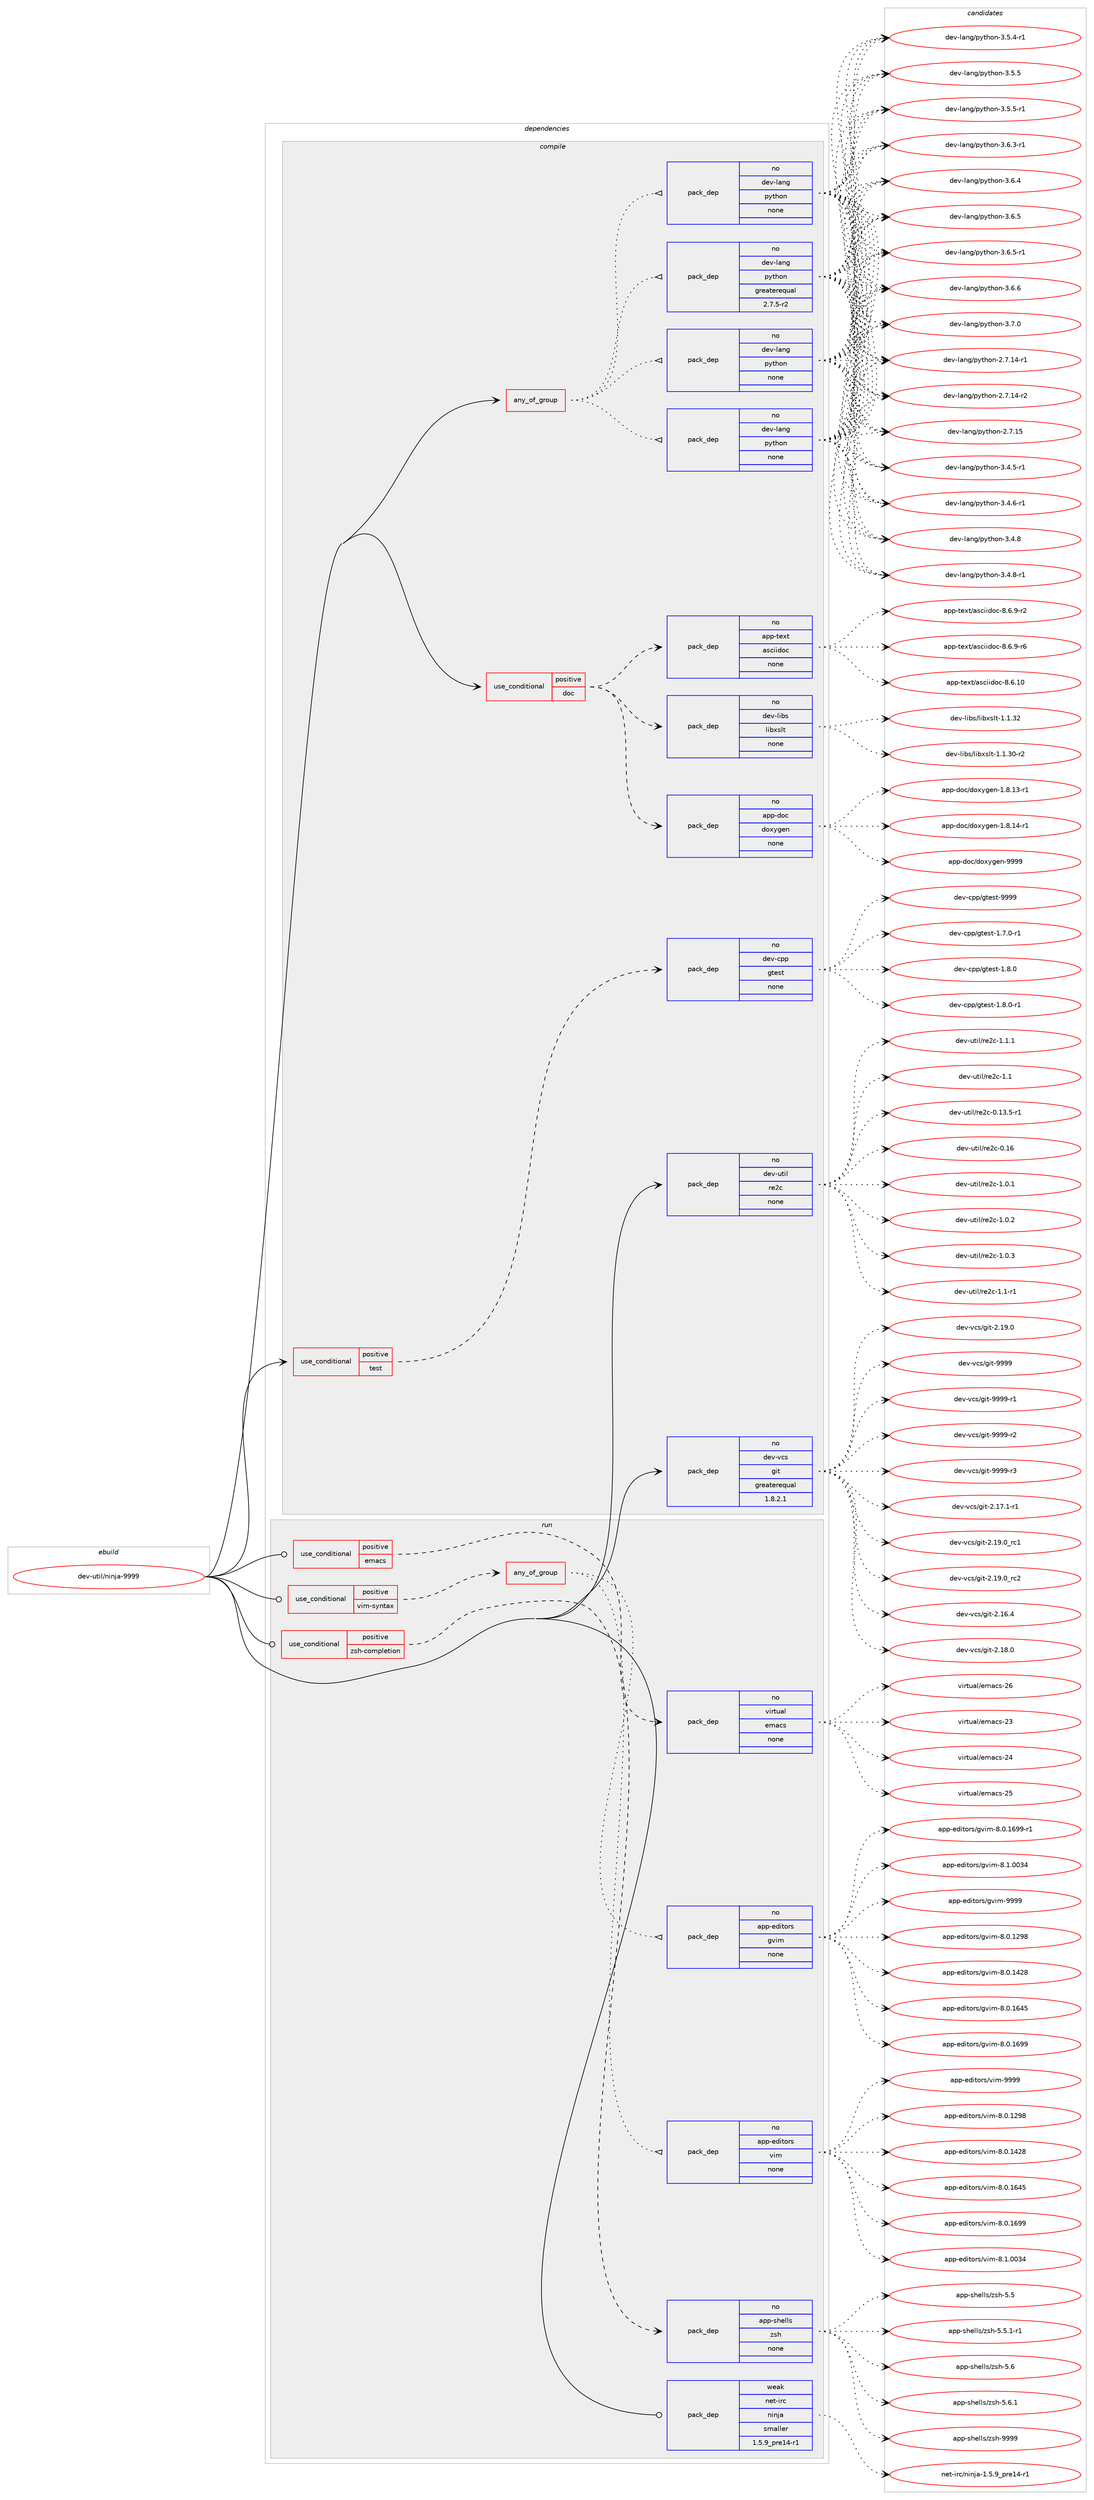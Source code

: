 digraph prolog {

# *************
# Graph options
# *************

newrank=true;
concentrate=true;
compound=true;
graph [rankdir=LR,fontname=Helvetica,fontsize=10,ranksep=1.5];#, ranksep=2.5, nodesep=0.2];
edge  [arrowhead=vee];
node  [fontname=Helvetica,fontsize=10];

# **********
# The ebuild
# **********

subgraph cluster_leftcol {
color=gray;
rank=same;
label=<<i>ebuild</i>>;
id [label="dev-util/ninja-9999", color=red, width=4, href="../dev-util/ninja-9999.svg"];
}

# ****************
# The dependencies
# ****************

subgraph cluster_midcol {
color=gray;
label=<<i>dependencies</i>>;
subgraph cluster_compile {
fillcolor="#eeeeee";
style=filled;
label=<<i>compile</i>>;
subgraph any129 {
dependency9144 [label=<<TABLE BORDER="0" CELLBORDER="1" CELLSPACING="0" CELLPADDING="4"><TR><TD CELLPADDING="10">any_of_group</TD></TR></TABLE>>, shape=none, color=red];subgraph pack6120 {
dependency9145 [label=<<TABLE BORDER="0" CELLBORDER="1" CELLSPACING="0" CELLPADDING="4" WIDTH="220"><TR><TD ROWSPAN="6" CELLPADDING="30">pack_dep</TD></TR><TR><TD WIDTH="110">no</TD></TR><TR><TD>dev-lang</TD></TR><TR><TD>python</TD></TR><TR><TD>none</TD></TR><TR><TD></TD></TR></TABLE>>, shape=none, color=blue];
}
dependency9144:e -> dependency9145:w [weight=20,style="dotted",arrowhead="oinv"];
subgraph pack6121 {
dependency9146 [label=<<TABLE BORDER="0" CELLBORDER="1" CELLSPACING="0" CELLPADDING="4" WIDTH="220"><TR><TD ROWSPAN="6" CELLPADDING="30">pack_dep</TD></TR><TR><TD WIDTH="110">no</TD></TR><TR><TD>dev-lang</TD></TR><TR><TD>python</TD></TR><TR><TD>none</TD></TR><TR><TD></TD></TR></TABLE>>, shape=none, color=blue];
}
dependency9144:e -> dependency9146:w [weight=20,style="dotted",arrowhead="oinv"];
subgraph pack6122 {
dependency9147 [label=<<TABLE BORDER="0" CELLBORDER="1" CELLSPACING="0" CELLPADDING="4" WIDTH="220"><TR><TD ROWSPAN="6" CELLPADDING="30">pack_dep</TD></TR><TR><TD WIDTH="110">no</TD></TR><TR><TD>dev-lang</TD></TR><TR><TD>python</TD></TR><TR><TD>none</TD></TR><TR><TD></TD></TR></TABLE>>, shape=none, color=blue];
}
dependency9144:e -> dependency9147:w [weight=20,style="dotted",arrowhead="oinv"];
subgraph pack6123 {
dependency9148 [label=<<TABLE BORDER="0" CELLBORDER="1" CELLSPACING="0" CELLPADDING="4" WIDTH="220"><TR><TD ROWSPAN="6" CELLPADDING="30">pack_dep</TD></TR><TR><TD WIDTH="110">no</TD></TR><TR><TD>dev-lang</TD></TR><TR><TD>python</TD></TR><TR><TD>greaterequal</TD></TR><TR><TD>2.7.5-r2</TD></TR></TABLE>>, shape=none, color=blue];
}
dependency9144:e -> dependency9148:w [weight=20,style="dotted",arrowhead="oinv"];
}
id:e -> dependency9144:w [weight=20,style="solid",arrowhead="vee"];
subgraph cond2887 {
dependency9149 [label=<<TABLE BORDER="0" CELLBORDER="1" CELLSPACING="0" CELLPADDING="4"><TR><TD ROWSPAN="3" CELLPADDING="10">use_conditional</TD></TR><TR><TD>positive</TD></TR><TR><TD>doc</TD></TR></TABLE>>, shape=none, color=red];
subgraph pack6124 {
dependency9150 [label=<<TABLE BORDER="0" CELLBORDER="1" CELLSPACING="0" CELLPADDING="4" WIDTH="220"><TR><TD ROWSPAN="6" CELLPADDING="30">pack_dep</TD></TR><TR><TD WIDTH="110">no</TD></TR><TR><TD>app-text</TD></TR><TR><TD>asciidoc</TD></TR><TR><TD>none</TD></TR><TR><TD></TD></TR></TABLE>>, shape=none, color=blue];
}
dependency9149:e -> dependency9150:w [weight=20,style="dashed",arrowhead="vee"];
subgraph pack6125 {
dependency9151 [label=<<TABLE BORDER="0" CELLBORDER="1" CELLSPACING="0" CELLPADDING="4" WIDTH="220"><TR><TD ROWSPAN="6" CELLPADDING="30">pack_dep</TD></TR><TR><TD WIDTH="110">no</TD></TR><TR><TD>app-doc</TD></TR><TR><TD>doxygen</TD></TR><TR><TD>none</TD></TR><TR><TD></TD></TR></TABLE>>, shape=none, color=blue];
}
dependency9149:e -> dependency9151:w [weight=20,style="dashed",arrowhead="vee"];
subgraph pack6126 {
dependency9152 [label=<<TABLE BORDER="0" CELLBORDER="1" CELLSPACING="0" CELLPADDING="4" WIDTH="220"><TR><TD ROWSPAN="6" CELLPADDING="30">pack_dep</TD></TR><TR><TD WIDTH="110">no</TD></TR><TR><TD>dev-libs</TD></TR><TR><TD>libxslt</TD></TR><TR><TD>none</TD></TR><TR><TD></TD></TR></TABLE>>, shape=none, color=blue];
}
dependency9149:e -> dependency9152:w [weight=20,style="dashed",arrowhead="vee"];
}
id:e -> dependency9149:w [weight=20,style="solid",arrowhead="vee"];
subgraph cond2888 {
dependency9153 [label=<<TABLE BORDER="0" CELLBORDER="1" CELLSPACING="0" CELLPADDING="4"><TR><TD ROWSPAN="3" CELLPADDING="10">use_conditional</TD></TR><TR><TD>positive</TD></TR><TR><TD>test</TD></TR></TABLE>>, shape=none, color=red];
subgraph pack6127 {
dependency9154 [label=<<TABLE BORDER="0" CELLBORDER="1" CELLSPACING="0" CELLPADDING="4" WIDTH="220"><TR><TD ROWSPAN="6" CELLPADDING="30">pack_dep</TD></TR><TR><TD WIDTH="110">no</TD></TR><TR><TD>dev-cpp</TD></TR><TR><TD>gtest</TD></TR><TR><TD>none</TD></TR><TR><TD></TD></TR></TABLE>>, shape=none, color=blue];
}
dependency9153:e -> dependency9154:w [weight=20,style="dashed",arrowhead="vee"];
}
id:e -> dependency9153:w [weight=20,style="solid",arrowhead="vee"];
subgraph pack6128 {
dependency9155 [label=<<TABLE BORDER="0" CELLBORDER="1" CELLSPACING="0" CELLPADDING="4" WIDTH="220"><TR><TD ROWSPAN="6" CELLPADDING="30">pack_dep</TD></TR><TR><TD WIDTH="110">no</TD></TR><TR><TD>dev-util</TD></TR><TR><TD>re2c</TD></TR><TR><TD>none</TD></TR><TR><TD></TD></TR></TABLE>>, shape=none, color=blue];
}
id:e -> dependency9155:w [weight=20,style="solid",arrowhead="vee"];
subgraph pack6129 {
dependency9156 [label=<<TABLE BORDER="0" CELLBORDER="1" CELLSPACING="0" CELLPADDING="4" WIDTH="220"><TR><TD ROWSPAN="6" CELLPADDING="30">pack_dep</TD></TR><TR><TD WIDTH="110">no</TD></TR><TR><TD>dev-vcs</TD></TR><TR><TD>git</TD></TR><TR><TD>greaterequal</TD></TR><TR><TD>1.8.2.1</TD></TR></TABLE>>, shape=none, color=blue];
}
id:e -> dependency9156:w [weight=20,style="solid",arrowhead="vee"];
}
subgraph cluster_compileandrun {
fillcolor="#eeeeee";
style=filled;
label=<<i>compile and run</i>>;
}
subgraph cluster_run {
fillcolor="#eeeeee";
style=filled;
label=<<i>run</i>>;
subgraph cond2889 {
dependency9157 [label=<<TABLE BORDER="0" CELLBORDER="1" CELLSPACING="0" CELLPADDING="4"><TR><TD ROWSPAN="3" CELLPADDING="10">use_conditional</TD></TR><TR><TD>positive</TD></TR><TR><TD>emacs</TD></TR></TABLE>>, shape=none, color=red];
subgraph pack6130 {
dependency9158 [label=<<TABLE BORDER="0" CELLBORDER="1" CELLSPACING="0" CELLPADDING="4" WIDTH="220"><TR><TD ROWSPAN="6" CELLPADDING="30">pack_dep</TD></TR><TR><TD WIDTH="110">no</TD></TR><TR><TD>virtual</TD></TR><TR><TD>emacs</TD></TR><TR><TD>none</TD></TR><TR><TD></TD></TR></TABLE>>, shape=none, color=blue];
}
dependency9157:e -> dependency9158:w [weight=20,style="dashed",arrowhead="vee"];
}
id:e -> dependency9157:w [weight=20,style="solid",arrowhead="odot"];
subgraph cond2890 {
dependency9159 [label=<<TABLE BORDER="0" CELLBORDER="1" CELLSPACING="0" CELLPADDING="4"><TR><TD ROWSPAN="3" CELLPADDING="10">use_conditional</TD></TR><TR><TD>positive</TD></TR><TR><TD>vim-syntax</TD></TR></TABLE>>, shape=none, color=red];
subgraph any130 {
dependency9160 [label=<<TABLE BORDER="0" CELLBORDER="1" CELLSPACING="0" CELLPADDING="4"><TR><TD CELLPADDING="10">any_of_group</TD></TR></TABLE>>, shape=none, color=red];subgraph pack6131 {
dependency9161 [label=<<TABLE BORDER="0" CELLBORDER="1" CELLSPACING="0" CELLPADDING="4" WIDTH="220"><TR><TD ROWSPAN="6" CELLPADDING="30">pack_dep</TD></TR><TR><TD WIDTH="110">no</TD></TR><TR><TD>app-editors</TD></TR><TR><TD>vim</TD></TR><TR><TD>none</TD></TR><TR><TD></TD></TR></TABLE>>, shape=none, color=blue];
}
dependency9160:e -> dependency9161:w [weight=20,style="dotted",arrowhead="oinv"];
subgraph pack6132 {
dependency9162 [label=<<TABLE BORDER="0" CELLBORDER="1" CELLSPACING="0" CELLPADDING="4" WIDTH="220"><TR><TD ROWSPAN="6" CELLPADDING="30">pack_dep</TD></TR><TR><TD WIDTH="110">no</TD></TR><TR><TD>app-editors</TD></TR><TR><TD>gvim</TD></TR><TR><TD>none</TD></TR><TR><TD></TD></TR></TABLE>>, shape=none, color=blue];
}
dependency9160:e -> dependency9162:w [weight=20,style="dotted",arrowhead="oinv"];
}
dependency9159:e -> dependency9160:w [weight=20,style="dashed",arrowhead="vee"];
}
id:e -> dependency9159:w [weight=20,style="solid",arrowhead="odot"];
subgraph cond2891 {
dependency9163 [label=<<TABLE BORDER="0" CELLBORDER="1" CELLSPACING="0" CELLPADDING="4"><TR><TD ROWSPAN="3" CELLPADDING="10">use_conditional</TD></TR><TR><TD>positive</TD></TR><TR><TD>zsh-completion</TD></TR></TABLE>>, shape=none, color=red];
subgraph pack6133 {
dependency9164 [label=<<TABLE BORDER="0" CELLBORDER="1" CELLSPACING="0" CELLPADDING="4" WIDTH="220"><TR><TD ROWSPAN="6" CELLPADDING="30">pack_dep</TD></TR><TR><TD WIDTH="110">no</TD></TR><TR><TD>app-shells</TD></TR><TR><TD>zsh</TD></TR><TR><TD>none</TD></TR><TR><TD></TD></TR></TABLE>>, shape=none, color=blue];
}
dependency9163:e -> dependency9164:w [weight=20,style="dashed",arrowhead="vee"];
}
id:e -> dependency9163:w [weight=20,style="solid",arrowhead="odot"];
subgraph pack6134 {
dependency9165 [label=<<TABLE BORDER="0" CELLBORDER="1" CELLSPACING="0" CELLPADDING="4" WIDTH="220"><TR><TD ROWSPAN="6" CELLPADDING="30">pack_dep</TD></TR><TR><TD WIDTH="110">weak</TD></TR><TR><TD>net-irc</TD></TR><TR><TD>ninja</TD></TR><TR><TD>smaller</TD></TR><TR><TD>1.5.9_pre14-r1</TD></TR></TABLE>>, shape=none, color=blue];
}
id:e -> dependency9165:w [weight=20,style="solid",arrowhead="odot"];
}
}

# **************
# The candidates
# **************

subgraph cluster_choices {
rank=same;
color=gray;
label=<<i>candidates</i>>;

subgraph choice6120 {
color=black;
nodesep=1;
choice100101118451089711010347112121116104111110455046554649524511449 [label="dev-lang/python-2.7.14-r1", color=red, width=4,href="../dev-lang/python-2.7.14-r1.svg"];
choice100101118451089711010347112121116104111110455046554649524511450 [label="dev-lang/python-2.7.14-r2", color=red, width=4,href="../dev-lang/python-2.7.14-r2.svg"];
choice10010111845108971101034711212111610411111045504655464953 [label="dev-lang/python-2.7.15", color=red, width=4,href="../dev-lang/python-2.7.15.svg"];
choice1001011184510897110103471121211161041111104551465246534511449 [label="dev-lang/python-3.4.5-r1", color=red, width=4,href="../dev-lang/python-3.4.5-r1.svg"];
choice1001011184510897110103471121211161041111104551465246544511449 [label="dev-lang/python-3.4.6-r1", color=red, width=4,href="../dev-lang/python-3.4.6-r1.svg"];
choice100101118451089711010347112121116104111110455146524656 [label="dev-lang/python-3.4.8", color=red, width=4,href="../dev-lang/python-3.4.8.svg"];
choice1001011184510897110103471121211161041111104551465246564511449 [label="dev-lang/python-3.4.8-r1", color=red, width=4,href="../dev-lang/python-3.4.8-r1.svg"];
choice1001011184510897110103471121211161041111104551465346524511449 [label="dev-lang/python-3.5.4-r1", color=red, width=4,href="../dev-lang/python-3.5.4-r1.svg"];
choice100101118451089711010347112121116104111110455146534653 [label="dev-lang/python-3.5.5", color=red, width=4,href="../dev-lang/python-3.5.5.svg"];
choice1001011184510897110103471121211161041111104551465346534511449 [label="dev-lang/python-3.5.5-r1", color=red, width=4,href="../dev-lang/python-3.5.5-r1.svg"];
choice1001011184510897110103471121211161041111104551465446514511449 [label="dev-lang/python-3.6.3-r1", color=red, width=4,href="../dev-lang/python-3.6.3-r1.svg"];
choice100101118451089711010347112121116104111110455146544652 [label="dev-lang/python-3.6.4", color=red, width=4,href="../dev-lang/python-3.6.4.svg"];
choice100101118451089711010347112121116104111110455146544653 [label="dev-lang/python-3.6.5", color=red, width=4,href="../dev-lang/python-3.6.5.svg"];
choice1001011184510897110103471121211161041111104551465446534511449 [label="dev-lang/python-3.6.5-r1", color=red, width=4,href="../dev-lang/python-3.6.5-r1.svg"];
choice100101118451089711010347112121116104111110455146544654 [label="dev-lang/python-3.6.6", color=red, width=4,href="../dev-lang/python-3.6.6.svg"];
choice100101118451089711010347112121116104111110455146554648 [label="dev-lang/python-3.7.0", color=red, width=4,href="../dev-lang/python-3.7.0.svg"];
dependency9145:e -> choice100101118451089711010347112121116104111110455046554649524511449:w [style=dotted,weight="100"];
dependency9145:e -> choice100101118451089711010347112121116104111110455046554649524511450:w [style=dotted,weight="100"];
dependency9145:e -> choice10010111845108971101034711212111610411111045504655464953:w [style=dotted,weight="100"];
dependency9145:e -> choice1001011184510897110103471121211161041111104551465246534511449:w [style=dotted,weight="100"];
dependency9145:e -> choice1001011184510897110103471121211161041111104551465246544511449:w [style=dotted,weight="100"];
dependency9145:e -> choice100101118451089711010347112121116104111110455146524656:w [style=dotted,weight="100"];
dependency9145:e -> choice1001011184510897110103471121211161041111104551465246564511449:w [style=dotted,weight="100"];
dependency9145:e -> choice1001011184510897110103471121211161041111104551465346524511449:w [style=dotted,weight="100"];
dependency9145:e -> choice100101118451089711010347112121116104111110455146534653:w [style=dotted,weight="100"];
dependency9145:e -> choice1001011184510897110103471121211161041111104551465346534511449:w [style=dotted,weight="100"];
dependency9145:e -> choice1001011184510897110103471121211161041111104551465446514511449:w [style=dotted,weight="100"];
dependency9145:e -> choice100101118451089711010347112121116104111110455146544652:w [style=dotted,weight="100"];
dependency9145:e -> choice100101118451089711010347112121116104111110455146544653:w [style=dotted,weight="100"];
dependency9145:e -> choice1001011184510897110103471121211161041111104551465446534511449:w [style=dotted,weight="100"];
dependency9145:e -> choice100101118451089711010347112121116104111110455146544654:w [style=dotted,weight="100"];
dependency9145:e -> choice100101118451089711010347112121116104111110455146554648:w [style=dotted,weight="100"];
}
subgraph choice6121 {
color=black;
nodesep=1;
choice100101118451089711010347112121116104111110455046554649524511449 [label="dev-lang/python-2.7.14-r1", color=red, width=4,href="../dev-lang/python-2.7.14-r1.svg"];
choice100101118451089711010347112121116104111110455046554649524511450 [label="dev-lang/python-2.7.14-r2", color=red, width=4,href="../dev-lang/python-2.7.14-r2.svg"];
choice10010111845108971101034711212111610411111045504655464953 [label="dev-lang/python-2.7.15", color=red, width=4,href="../dev-lang/python-2.7.15.svg"];
choice1001011184510897110103471121211161041111104551465246534511449 [label="dev-lang/python-3.4.5-r1", color=red, width=4,href="../dev-lang/python-3.4.5-r1.svg"];
choice1001011184510897110103471121211161041111104551465246544511449 [label="dev-lang/python-3.4.6-r1", color=red, width=4,href="../dev-lang/python-3.4.6-r1.svg"];
choice100101118451089711010347112121116104111110455146524656 [label="dev-lang/python-3.4.8", color=red, width=4,href="../dev-lang/python-3.4.8.svg"];
choice1001011184510897110103471121211161041111104551465246564511449 [label="dev-lang/python-3.4.8-r1", color=red, width=4,href="../dev-lang/python-3.4.8-r1.svg"];
choice1001011184510897110103471121211161041111104551465346524511449 [label="dev-lang/python-3.5.4-r1", color=red, width=4,href="../dev-lang/python-3.5.4-r1.svg"];
choice100101118451089711010347112121116104111110455146534653 [label="dev-lang/python-3.5.5", color=red, width=4,href="../dev-lang/python-3.5.5.svg"];
choice1001011184510897110103471121211161041111104551465346534511449 [label="dev-lang/python-3.5.5-r1", color=red, width=4,href="../dev-lang/python-3.5.5-r1.svg"];
choice1001011184510897110103471121211161041111104551465446514511449 [label="dev-lang/python-3.6.3-r1", color=red, width=4,href="../dev-lang/python-3.6.3-r1.svg"];
choice100101118451089711010347112121116104111110455146544652 [label="dev-lang/python-3.6.4", color=red, width=4,href="../dev-lang/python-3.6.4.svg"];
choice100101118451089711010347112121116104111110455146544653 [label="dev-lang/python-3.6.5", color=red, width=4,href="../dev-lang/python-3.6.5.svg"];
choice1001011184510897110103471121211161041111104551465446534511449 [label="dev-lang/python-3.6.5-r1", color=red, width=4,href="../dev-lang/python-3.6.5-r1.svg"];
choice100101118451089711010347112121116104111110455146544654 [label="dev-lang/python-3.6.6", color=red, width=4,href="../dev-lang/python-3.6.6.svg"];
choice100101118451089711010347112121116104111110455146554648 [label="dev-lang/python-3.7.0", color=red, width=4,href="../dev-lang/python-3.7.0.svg"];
dependency9146:e -> choice100101118451089711010347112121116104111110455046554649524511449:w [style=dotted,weight="100"];
dependency9146:e -> choice100101118451089711010347112121116104111110455046554649524511450:w [style=dotted,weight="100"];
dependency9146:e -> choice10010111845108971101034711212111610411111045504655464953:w [style=dotted,weight="100"];
dependency9146:e -> choice1001011184510897110103471121211161041111104551465246534511449:w [style=dotted,weight="100"];
dependency9146:e -> choice1001011184510897110103471121211161041111104551465246544511449:w [style=dotted,weight="100"];
dependency9146:e -> choice100101118451089711010347112121116104111110455146524656:w [style=dotted,weight="100"];
dependency9146:e -> choice1001011184510897110103471121211161041111104551465246564511449:w [style=dotted,weight="100"];
dependency9146:e -> choice1001011184510897110103471121211161041111104551465346524511449:w [style=dotted,weight="100"];
dependency9146:e -> choice100101118451089711010347112121116104111110455146534653:w [style=dotted,weight="100"];
dependency9146:e -> choice1001011184510897110103471121211161041111104551465346534511449:w [style=dotted,weight="100"];
dependency9146:e -> choice1001011184510897110103471121211161041111104551465446514511449:w [style=dotted,weight="100"];
dependency9146:e -> choice100101118451089711010347112121116104111110455146544652:w [style=dotted,weight="100"];
dependency9146:e -> choice100101118451089711010347112121116104111110455146544653:w [style=dotted,weight="100"];
dependency9146:e -> choice1001011184510897110103471121211161041111104551465446534511449:w [style=dotted,weight="100"];
dependency9146:e -> choice100101118451089711010347112121116104111110455146544654:w [style=dotted,weight="100"];
dependency9146:e -> choice100101118451089711010347112121116104111110455146554648:w [style=dotted,weight="100"];
}
subgraph choice6122 {
color=black;
nodesep=1;
choice100101118451089711010347112121116104111110455046554649524511449 [label="dev-lang/python-2.7.14-r1", color=red, width=4,href="../dev-lang/python-2.7.14-r1.svg"];
choice100101118451089711010347112121116104111110455046554649524511450 [label="dev-lang/python-2.7.14-r2", color=red, width=4,href="../dev-lang/python-2.7.14-r2.svg"];
choice10010111845108971101034711212111610411111045504655464953 [label="dev-lang/python-2.7.15", color=red, width=4,href="../dev-lang/python-2.7.15.svg"];
choice1001011184510897110103471121211161041111104551465246534511449 [label="dev-lang/python-3.4.5-r1", color=red, width=4,href="../dev-lang/python-3.4.5-r1.svg"];
choice1001011184510897110103471121211161041111104551465246544511449 [label="dev-lang/python-3.4.6-r1", color=red, width=4,href="../dev-lang/python-3.4.6-r1.svg"];
choice100101118451089711010347112121116104111110455146524656 [label="dev-lang/python-3.4.8", color=red, width=4,href="../dev-lang/python-3.4.8.svg"];
choice1001011184510897110103471121211161041111104551465246564511449 [label="dev-lang/python-3.4.8-r1", color=red, width=4,href="../dev-lang/python-3.4.8-r1.svg"];
choice1001011184510897110103471121211161041111104551465346524511449 [label="dev-lang/python-3.5.4-r1", color=red, width=4,href="../dev-lang/python-3.5.4-r1.svg"];
choice100101118451089711010347112121116104111110455146534653 [label="dev-lang/python-3.5.5", color=red, width=4,href="../dev-lang/python-3.5.5.svg"];
choice1001011184510897110103471121211161041111104551465346534511449 [label="dev-lang/python-3.5.5-r1", color=red, width=4,href="../dev-lang/python-3.5.5-r1.svg"];
choice1001011184510897110103471121211161041111104551465446514511449 [label="dev-lang/python-3.6.3-r1", color=red, width=4,href="../dev-lang/python-3.6.3-r1.svg"];
choice100101118451089711010347112121116104111110455146544652 [label="dev-lang/python-3.6.4", color=red, width=4,href="../dev-lang/python-3.6.4.svg"];
choice100101118451089711010347112121116104111110455146544653 [label="dev-lang/python-3.6.5", color=red, width=4,href="../dev-lang/python-3.6.5.svg"];
choice1001011184510897110103471121211161041111104551465446534511449 [label="dev-lang/python-3.6.5-r1", color=red, width=4,href="../dev-lang/python-3.6.5-r1.svg"];
choice100101118451089711010347112121116104111110455146544654 [label="dev-lang/python-3.6.6", color=red, width=4,href="../dev-lang/python-3.6.6.svg"];
choice100101118451089711010347112121116104111110455146554648 [label="dev-lang/python-3.7.0", color=red, width=4,href="../dev-lang/python-3.7.0.svg"];
dependency9147:e -> choice100101118451089711010347112121116104111110455046554649524511449:w [style=dotted,weight="100"];
dependency9147:e -> choice100101118451089711010347112121116104111110455046554649524511450:w [style=dotted,weight="100"];
dependency9147:e -> choice10010111845108971101034711212111610411111045504655464953:w [style=dotted,weight="100"];
dependency9147:e -> choice1001011184510897110103471121211161041111104551465246534511449:w [style=dotted,weight="100"];
dependency9147:e -> choice1001011184510897110103471121211161041111104551465246544511449:w [style=dotted,weight="100"];
dependency9147:e -> choice100101118451089711010347112121116104111110455146524656:w [style=dotted,weight="100"];
dependency9147:e -> choice1001011184510897110103471121211161041111104551465246564511449:w [style=dotted,weight="100"];
dependency9147:e -> choice1001011184510897110103471121211161041111104551465346524511449:w [style=dotted,weight="100"];
dependency9147:e -> choice100101118451089711010347112121116104111110455146534653:w [style=dotted,weight="100"];
dependency9147:e -> choice1001011184510897110103471121211161041111104551465346534511449:w [style=dotted,weight="100"];
dependency9147:e -> choice1001011184510897110103471121211161041111104551465446514511449:w [style=dotted,weight="100"];
dependency9147:e -> choice100101118451089711010347112121116104111110455146544652:w [style=dotted,weight="100"];
dependency9147:e -> choice100101118451089711010347112121116104111110455146544653:w [style=dotted,weight="100"];
dependency9147:e -> choice1001011184510897110103471121211161041111104551465446534511449:w [style=dotted,weight="100"];
dependency9147:e -> choice100101118451089711010347112121116104111110455146544654:w [style=dotted,weight="100"];
dependency9147:e -> choice100101118451089711010347112121116104111110455146554648:w [style=dotted,weight="100"];
}
subgraph choice6123 {
color=black;
nodesep=1;
choice100101118451089711010347112121116104111110455046554649524511449 [label="dev-lang/python-2.7.14-r1", color=red, width=4,href="../dev-lang/python-2.7.14-r1.svg"];
choice100101118451089711010347112121116104111110455046554649524511450 [label="dev-lang/python-2.7.14-r2", color=red, width=4,href="../dev-lang/python-2.7.14-r2.svg"];
choice10010111845108971101034711212111610411111045504655464953 [label="dev-lang/python-2.7.15", color=red, width=4,href="../dev-lang/python-2.7.15.svg"];
choice1001011184510897110103471121211161041111104551465246534511449 [label="dev-lang/python-3.4.5-r1", color=red, width=4,href="../dev-lang/python-3.4.5-r1.svg"];
choice1001011184510897110103471121211161041111104551465246544511449 [label="dev-lang/python-3.4.6-r1", color=red, width=4,href="../dev-lang/python-3.4.6-r1.svg"];
choice100101118451089711010347112121116104111110455146524656 [label="dev-lang/python-3.4.8", color=red, width=4,href="../dev-lang/python-3.4.8.svg"];
choice1001011184510897110103471121211161041111104551465246564511449 [label="dev-lang/python-3.4.8-r1", color=red, width=4,href="../dev-lang/python-3.4.8-r1.svg"];
choice1001011184510897110103471121211161041111104551465346524511449 [label="dev-lang/python-3.5.4-r1", color=red, width=4,href="../dev-lang/python-3.5.4-r1.svg"];
choice100101118451089711010347112121116104111110455146534653 [label="dev-lang/python-3.5.5", color=red, width=4,href="../dev-lang/python-3.5.5.svg"];
choice1001011184510897110103471121211161041111104551465346534511449 [label="dev-lang/python-3.5.5-r1", color=red, width=4,href="../dev-lang/python-3.5.5-r1.svg"];
choice1001011184510897110103471121211161041111104551465446514511449 [label="dev-lang/python-3.6.3-r1", color=red, width=4,href="../dev-lang/python-3.6.3-r1.svg"];
choice100101118451089711010347112121116104111110455146544652 [label="dev-lang/python-3.6.4", color=red, width=4,href="../dev-lang/python-3.6.4.svg"];
choice100101118451089711010347112121116104111110455146544653 [label="dev-lang/python-3.6.5", color=red, width=4,href="../dev-lang/python-3.6.5.svg"];
choice1001011184510897110103471121211161041111104551465446534511449 [label="dev-lang/python-3.6.5-r1", color=red, width=4,href="../dev-lang/python-3.6.5-r1.svg"];
choice100101118451089711010347112121116104111110455146544654 [label="dev-lang/python-3.6.6", color=red, width=4,href="../dev-lang/python-3.6.6.svg"];
choice100101118451089711010347112121116104111110455146554648 [label="dev-lang/python-3.7.0", color=red, width=4,href="../dev-lang/python-3.7.0.svg"];
dependency9148:e -> choice100101118451089711010347112121116104111110455046554649524511449:w [style=dotted,weight="100"];
dependency9148:e -> choice100101118451089711010347112121116104111110455046554649524511450:w [style=dotted,weight="100"];
dependency9148:e -> choice10010111845108971101034711212111610411111045504655464953:w [style=dotted,weight="100"];
dependency9148:e -> choice1001011184510897110103471121211161041111104551465246534511449:w [style=dotted,weight="100"];
dependency9148:e -> choice1001011184510897110103471121211161041111104551465246544511449:w [style=dotted,weight="100"];
dependency9148:e -> choice100101118451089711010347112121116104111110455146524656:w [style=dotted,weight="100"];
dependency9148:e -> choice1001011184510897110103471121211161041111104551465246564511449:w [style=dotted,weight="100"];
dependency9148:e -> choice1001011184510897110103471121211161041111104551465346524511449:w [style=dotted,weight="100"];
dependency9148:e -> choice100101118451089711010347112121116104111110455146534653:w [style=dotted,weight="100"];
dependency9148:e -> choice1001011184510897110103471121211161041111104551465346534511449:w [style=dotted,weight="100"];
dependency9148:e -> choice1001011184510897110103471121211161041111104551465446514511449:w [style=dotted,weight="100"];
dependency9148:e -> choice100101118451089711010347112121116104111110455146544652:w [style=dotted,weight="100"];
dependency9148:e -> choice100101118451089711010347112121116104111110455146544653:w [style=dotted,weight="100"];
dependency9148:e -> choice1001011184510897110103471121211161041111104551465446534511449:w [style=dotted,weight="100"];
dependency9148:e -> choice100101118451089711010347112121116104111110455146544654:w [style=dotted,weight="100"];
dependency9148:e -> choice100101118451089711010347112121116104111110455146554648:w [style=dotted,weight="100"];
}
subgraph choice6124 {
color=black;
nodesep=1;
choice97112112451161011201164797115991051051001119945564654464948 [label="app-text/asciidoc-8.6.10", color=red, width=4,href="../app-text/asciidoc-8.6.10.svg"];
choice9711211245116101120116479711599105105100111994556465446574511450 [label="app-text/asciidoc-8.6.9-r2", color=red, width=4,href="../app-text/asciidoc-8.6.9-r2.svg"];
choice9711211245116101120116479711599105105100111994556465446574511454 [label="app-text/asciidoc-8.6.9-r6", color=red, width=4,href="../app-text/asciidoc-8.6.9-r6.svg"];
dependency9150:e -> choice97112112451161011201164797115991051051001119945564654464948:w [style=dotted,weight="100"];
dependency9150:e -> choice9711211245116101120116479711599105105100111994556465446574511450:w [style=dotted,weight="100"];
dependency9150:e -> choice9711211245116101120116479711599105105100111994556465446574511454:w [style=dotted,weight="100"];
}
subgraph choice6125 {
color=black;
nodesep=1;
choice97112112451001119947100111120121103101110454946564649514511449 [label="app-doc/doxygen-1.8.13-r1", color=red, width=4,href="../app-doc/doxygen-1.8.13-r1.svg"];
choice97112112451001119947100111120121103101110454946564649524511449 [label="app-doc/doxygen-1.8.14-r1", color=red, width=4,href="../app-doc/doxygen-1.8.14-r1.svg"];
choice971121124510011199471001111201211031011104557575757 [label="app-doc/doxygen-9999", color=red, width=4,href="../app-doc/doxygen-9999.svg"];
dependency9151:e -> choice97112112451001119947100111120121103101110454946564649514511449:w [style=dotted,weight="100"];
dependency9151:e -> choice97112112451001119947100111120121103101110454946564649524511449:w [style=dotted,weight="100"];
dependency9151:e -> choice971121124510011199471001111201211031011104557575757:w [style=dotted,weight="100"];
}
subgraph choice6126 {
color=black;
nodesep=1;
choice10010111845108105981154710810598120115108116454946494651484511450 [label="dev-libs/libxslt-1.1.30-r2", color=red, width=4,href="../dev-libs/libxslt-1.1.30-r2.svg"];
choice1001011184510810598115471081059812011510811645494649465150 [label="dev-libs/libxslt-1.1.32", color=red, width=4,href="../dev-libs/libxslt-1.1.32.svg"];
dependency9152:e -> choice10010111845108105981154710810598120115108116454946494651484511450:w [style=dotted,weight="100"];
dependency9152:e -> choice1001011184510810598115471081059812011510811645494649465150:w [style=dotted,weight="100"];
}
subgraph choice6127 {
color=black;
nodesep=1;
choice1001011184599112112471031161011151164549465546484511449 [label="dev-cpp/gtest-1.7.0-r1", color=red, width=4,href="../dev-cpp/gtest-1.7.0-r1.svg"];
choice100101118459911211247103116101115116454946564648 [label="dev-cpp/gtest-1.8.0", color=red, width=4,href="../dev-cpp/gtest-1.8.0.svg"];
choice1001011184599112112471031161011151164549465646484511449 [label="dev-cpp/gtest-1.8.0-r1", color=red, width=4,href="../dev-cpp/gtest-1.8.0-r1.svg"];
choice1001011184599112112471031161011151164557575757 [label="dev-cpp/gtest-9999", color=red, width=4,href="../dev-cpp/gtest-9999.svg"];
dependency9154:e -> choice1001011184599112112471031161011151164549465546484511449:w [style=dotted,weight="100"];
dependency9154:e -> choice100101118459911211247103116101115116454946564648:w [style=dotted,weight="100"];
dependency9154:e -> choice1001011184599112112471031161011151164549465646484511449:w [style=dotted,weight="100"];
dependency9154:e -> choice1001011184599112112471031161011151164557575757:w [style=dotted,weight="100"];
}
subgraph choice6128 {
color=black;
nodesep=1;
choice1001011184511711610510847114101509945494649 [label="dev-util/re2c-1.1", color=red, width=4,href="../dev-util/re2c-1.1.svg"];
choice10010111845117116105108471141015099454846495146534511449 [label="dev-util/re2c-0.13.5-r1", color=red, width=4,href="../dev-util/re2c-0.13.5-r1.svg"];
choice100101118451171161051084711410150994548464954 [label="dev-util/re2c-0.16", color=red, width=4,href="../dev-util/re2c-0.16.svg"];
choice10010111845117116105108471141015099454946484649 [label="dev-util/re2c-1.0.1", color=red, width=4,href="../dev-util/re2c-1.0.1.svg"];
choice10010111845117116105108471141015099454946484650 [label="dev-util/re2c-1.0.2", color=red, width=4,href="../dev-util/re2c-1.0.2.svg"];
choice10010111845117116105108471141015099454946484651 [label="dev-util/re2c-1.0.3", color=red, width=4,href="../dev-util/re2c-1.0.3.svg"];
choice10010111845117116105108471141015099454946494511449 [label="dev-util/re2c-1.1-r1", color=red, width=4,href="../dev-util/re2c-1.1-r1.svg"];
choice10010111845117116105108471141015099454946494649 [label="dev-util/re2c-1.1.1", color=red, width=4,href="../dev-util/re2c-1.1.1.svg"];
dependency9155:e -> choice1001011184511711610510847114101509945494649:w [style=dotted,weight="100"];
dependency9155:e -> choice10010111845117116105108471141015099454846495146534511449:w [style=dotted,weight="100"];
dependency9155:e -> choice100101118451171161051084711410150994548464954:w [style=dotted,weight="100"];
dependency9155:e -> choice10010111845117116105108471141015099454946484649:w [style=dotted,weight="100"];
dependency9155:e -> choice10010111845117116105108471141015099454946484650:w [style=dotted,weight="100"];
dependency9155:e -> choice10010111845117116105108471141015099454946484651:w [style=dotted,weight="100"];
dependency9155:e -> choice10010111845117116105108471141015099454946494511449:w [style=dotted,weight="100"];
dependency9155:e -> choice10010111845117116105108471141015099454946494649:w [style=dotted,weight="100"];
}
subgraph choice6129 {
color=black;
nodesep=1;
choice100101118451189911547103105116455046495546494511449 [label="dev-vcs/git-2.17.1-r1", color=red, width=4,href="../dev-vcs/git-2.17.1-r1.svg"];
choice10010111845118991154710310511645504649574648951149949 [label="dev-vcs/git-2.19.0_rc1", color=red, width=4,href="../dev-vcs/git-2.19.0_rc1.svg"];
choice10010111845118991154710310511645504649574648951149950 [label="dev-vcs/git-2.19.0_rc2", color=red, width=4,href="../dev-vcs/git-2.19.0_rc2.svg"];
choice10010111845118991154710310511645504649544652 [label="dev-vcs/git-2.16.4", color=red, width=4,href="../dev-vcs/git-2.16.4.svg"];
choice10010111845118991154710310511645504649564648 [label="dev-vcs/git-2.18.0", color=red, width=4,href="../dev-vcs/git-2.18.0.svg"];
choice10010111845118991154710310511645504649574648 [label="dev-vcs/git-2.19.0", color=red, width=4,href="../dev-vcs/git-2.19.0.svg"];
choice1001011184511899115471031051164557575757 [label="dev-vcs/git-9999", color=red, width=4,href="../dev-vcs/git-9999.svg"];
choice10010111845118991154710310511645575757574511449 [label="dev-vcs/git-9999-r1", color=red, width=4,href="../dev-vcs/git-9999-r1.svg"];
choice10010111845118991154710310511645575757574511450 [label="dev-vcs/git-9999-r2", color=red, width=4,href="../dev-vcs/git-9999-r2.svg"];
choice10010111845118991154710310511645575757574511451 [label="dev-vcs/git-9999-r3", color=red, width=4,href="../dev-vcs/git-9999-r3.svg"];
dependency9156:e -> choice100101118451189911547103105116455046495546494511449:w [style=dotted,weight="100"];
dependency9156:e -> choice10010111845118991154710310511645504649574648951149949:w [style=dotted,weight="100"];
dependency9156:e -> choice10010111845118991154710310511645504649574648951149950:w [style=dotted,weight="100"];
dependency9156:e -> choice10010111845118991154710310511645504649544652:w [style=dotted,weight="100"];
dependency9156:e -> choice10010111845118991154710310511645504649564648:w [style=dotted,weight="100"];
dependency9156:e -> choice10010111845118991154710310511645504649574648:w [style=dotted,weight="100"];
dependency9156:e -> choice1001011184511899115471031051164557575757:w [style=dotted,weight="100"];
dependency9156:e -> choice10010111845118991154710310511645575757574511449:w [style=dotted,weight="100"];
dependency9156:e -> choice10010111845118991154710310511645575757574511450:w [style=dotted,weight="100"];
dependency9156:e -> choice10010111845118991154710310511645575757574511451:w [style=dotted,weight="100"];
}
subgraph choice6130 {
color=black;
nodesep=1;
choice11810511411611797108471011099799115455051 [label="virtual/emacs-23", color=red, width=4,href="../virtual/emacs-23.svg"];
choice11810511411611797108471011099799115455052 [label="virtual/emacs-24", color=red, width=4,href="../virtual/emacs-24.svg"];
choice11810511411611797108471011099799115455053 [label="virtual/emacs-25", color=red, width=4,href="../virtual/emacs-25.svg"];
choice11810511411611797108471011099799115455054 [label="virtual/emacs-26", color=red, width=4,href="../virtual/emacs-26.svg"];
dependency9158:e -> choice11810511411611797108471011099799115455051:w [style=dotted,weight="100"];
dependency9158:e -> choice11810511411611797108471011099799115455052:w [style=dotted,weight="100"];
dependency9158:e -> choice11810511411611797108471011099799115455053:w [style=dotted,weight="100"];
dependency9158:e -> choice11810511411611797108471011099799115455054:w [style=dotted,weight="100"];
}
subgraph choice6131 {
color=black;
nodesep=1;
choice971121124510110010511611111411547118105109455646484649505756 [label="app-editors/vim-8.0.1298", color=red, width=4,href="../app-editors/vim-8.0.1298.svg"];
choice971121124510110010511611111411547118105109455646484649525056 [label="app-editors/vim-8.0.1428", color=red, width=4,href="../app-editors/vim-8.0.1428.svg"];
choice971121124510110010511611111411547118105109455646484649545253 [label="app-editors/vim-8.0.1645", color=red, width=4,href="../app-editors/vim-8.0.1645.svg"];
choice971121124510110010511611111411547118105109455646484649545757 [label="app-editors/vim-8.0.1699", color=red, width=4,href="../app-editors/vim-8.0.1699.svg"];
choice971121124510110010511611111411547118105109455646494648485152 [label="app-editors/vim-8.1.0034", color=red, width=4,href="../app-editors/vim-8.1.0034.svg"];
choice9711211245101100105116111114115471181051094557575757 [label="app-editors/vim-9999", color=red, width=4,href="../app-editors/vim-9999.svg"];
dependency9161:e -> choice971121124510110010511611111411547118105109455646484649505756:w [style=dotted,weight="100"];
dependency9161:e -> choice971121124510110010511611111411547118105109455646484649525056:w [style=dotted,weight="100"];
dependency9161:e -> choice971121124510110010511611111411547118105109455646484649545253:w [style=dotted,weight="100"];
dependency9161:e -> choice971121124510110010511611111411547118105109455646484649545757:w [style=dotted,weight="100"];
dependency9161:e -> choice971121124510110010511611111411547118105109455646494648485152:w [style=dotted,weight="100"];
dependency9161:e -> choice9711211245101100105116111114115471181051094557575757:w [style=dotted,weight="100"];
}
subgraph choice6132 {
color=black;
nodesep=1;
choice971121124510110010511611111411547103118105109455646484649505756 [label="app-editors/gvim-8.0.1298", color=red, width=4,href="../app-editors/gvim-8.0.1298.svg"];
choice971121124510110010511611111411547103118105109455646484649525056 [label="app-editors/gvim-8.0.1428", color=red, width=4,href="../app-editors/gvim-8.0.1428.svg"];
choice971121124510110010511611111411547103118105109455646484649545253 [label="app-editors/gvim-8.0.1645", color=red, width=4,href="../app-editors/gvim-8.0.1645.svg"];
choice971121124510110010511611111411547103118105109455646484649545757 [label="app-editors/gvim-8.0.1699", color=red, width=4,href="../app-editors/gvim-8.0.1699.svg"];
choice9711211245101100105116111114115471031181051094556464846495457574511449 [label="app-editors/gvim-8.0.1699-r1", color=red, width=4,href="../app-editors/gvim-8.0.1699-r1.svg"];
choice971121124510110010511611111411547103118105109455646494648485152 [label="app-editors/gvim-8.1.0034", color=red, width=4,href="../app-editors/gvim-8.1.0034.svg"];
choice9711211245101100105116111114115471031181051094557575757 [label="app-editors/gvim-9999", color=red, width=4,href="../app-editors/gvim-9999.svg"];
dependency9162:e -> choice971121124510110010511611111411547103118105109455646484649505756:w [style=dotted,weight="100"];
dependency9162:e -> choice971121124510110010511611111411547103118105109455646484649525056:w [style=dotted,weight="100"];
dependency9162:e -> choice971121124510110010511611111411547103118105109455646484649545253:w [style=dotted,weight="100"];
dependency9162:e -> choice971121124510110010511611111411547103118105109455646484649545757:w [style=dotted,weight="100"];
dependency9162:e -> choice9711211245101100105116111114115471031181051094556464846495457574511449:w [style=dotted,weight="100"];
dependency9162:e -> choice971121124510110010511611111411547103118105109455646494648485152:w [style=dotted,weight="100"];
dependency9162:e -> choice9711211245101100105116111114115471031181051094557575757:w [style=dotted,weight="100"];
}
subgraph choice6133 {
color=black;
nodesep=1;
choice97112112451151041011081081154712211510445534653 [label="app-shells/zsh-5.5", color=red, width=4,href="../app-shells/zsh-5.5.svg"];
choice9711211245115104101108108115471221151044553465346494511449 [label="app-shells/zsh-5.5.1-r1", color=red, width=4,href="../app-shells/zsh-5.5.1-r1.svg"];
choice97112112451151041011081081154712211510445534654 [label="app-shells/zsh-5.6", color=red, width=4,href="../app-shells/zsh-5.6.svg"];
choice971121124511510410110810811547122115104455346544649 [label="app-shells/zsh-5.6.1", color=red, width=4,href="../app-shells/zsh-5.6.1.svg"];
choice9711211245115104101108108115471221151044557575757 [label="app-shells/zsh-9999", color=red, width=4,href="../app-shells/zsh-9999.svg"];
dependency9164:e -> choice97112112451151041011081081154712211510445534653:w [style=dotted,weight="100"];
dependency9164:e -> choice9711211245115104101108108115471221151044553465346494511449:w [style=dotted,weight="100"];
dependency9164:e -> choice97112112451151041011081081154712211510445534654:w [style=dotted,weight="100"];
dependency9164:e -> choice971121124511510410110810811547122115104455346544649:w [style=dotted,weight="100"];
dependency9164:e -> choice9711211245115104101108108115471221151044557575757:w [style=dotted,weight="100"];
}
subgraph choice6134 {
color=black;
nodesep=1;
choice110101116451051149947110105110106974549465346579511211410149524511449 [label="net-irc/ninja-1.5.9_pre14-r1", color=red, width=4,href="../net-irc/ninja-1.5.9_pre14-r1.svg"];
dependency9165:e -> choice110101116451051149947110105110106974549465346579511211410149524511449:w [style=dotted,weight="100"];
}
}

}
